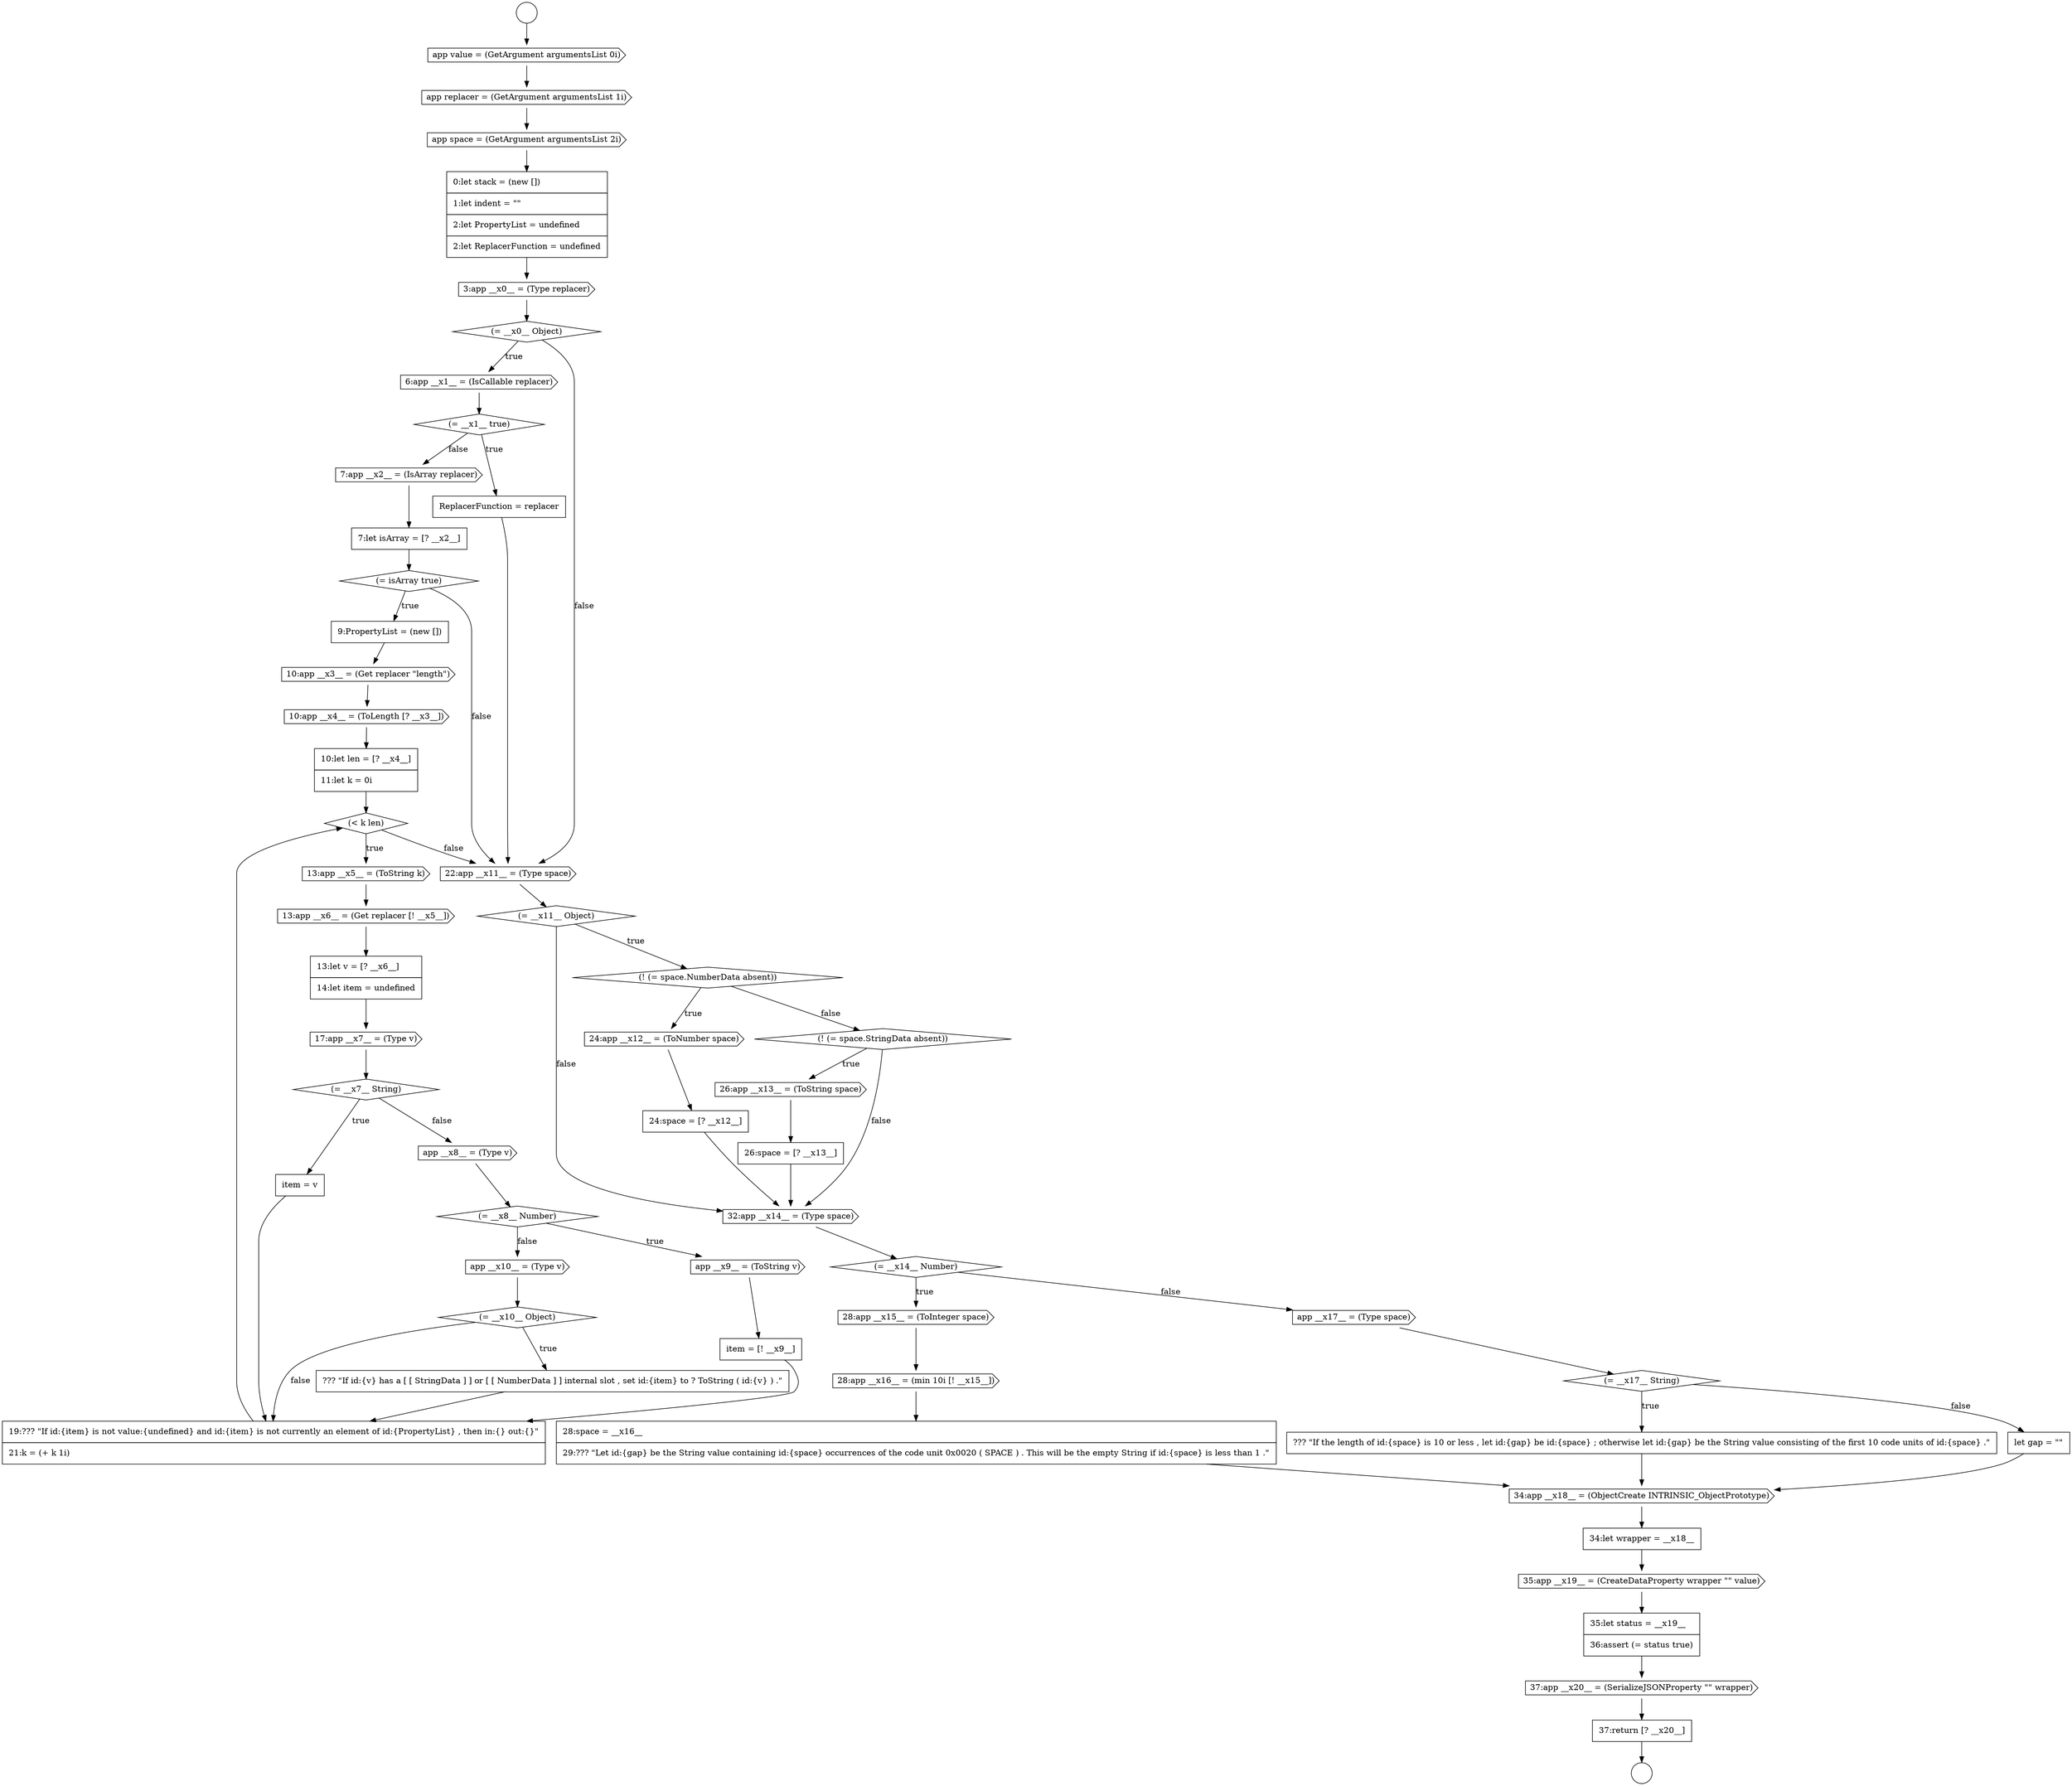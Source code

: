 digraph {
  node17307 [shape=cds, label=<<font color="black">7:app __x2__ = (IsArray replacer)</font>> color="black" fillcolor="white" style=filled]
  node17343 [shape=diamond, label=<<font color="black">(= __x17__ String)</font>> color="black" fillcolor="white" style=filled]
  node17330 [shape=diamond, label=<<font color="black">(= __x11__ Object)</font>> color="black" fillcolor="white" style=filled]
  node17339 [shape=cds, label=<<font color="black">28:app __x15__ = (ToInteger space)</font>> color="black" fillcolor="white" style=filled]
  node17342 [shape=cds, label=<<font color="black">app __x17__ = (Type space)</font>> color="black" fillcolor="white" style=filled]
  node17331 [shape=diamond, label=<<font color="black">(! (= space.NumberData absent))</font>> color="black" fillcolor="white" style=filled]
  node17318 [shape=cds, label=<<font color="black">17:app __x7__ = (Type v)</font>> color="black" fillcolor="white" style=filled]
  node17335 [shape=cds, label=<<font color="black">26:app __x13__ = (ToString space)</font>> color="black" fillcolor="white" style=filled]
  node17344 [shape=none, margin=0, label=<<font color="black">
    <table border="0" cellborder="1" cellspacing="0" cellpadding="10">
      <tr><td align="left">??? &quot;If the length of id:{space} is 10 or less , let id:{gap} be id:{space} ; otherwise let id:{gap} be the String value consisting of the first 10 code units of id:{space} .&quot;</td></tr>
    </table>
  </font>> color="black" fillcolor="white" style=filled]
  node17337 [shape=cds, label=<<font color="black">32:app __x14__ = (Type space)</font>> color="black" fillcolor="white" style=filled]
  node17333 [shape=none, margin=0, label=<<font color="black">
    <table border="0" cellborder="1" cellspacing="0" cellpadding="10">
      <tr><td align="left">24:space = [? __x12__]</td></tr>
    </table>
  </font>> color="black" fillcolor="white" style=filled]
  node17340 [shape=cds, label=<<font color="black">28:app __x16__ = (min 10i [! __x15__])</font>> color="black" fillcolor="white" style=filled]
  node17326 [shape=diamond, label=<<font color="black">(= __x10__ Object)</font>> color="black" fillcolor="white" style=filled]
  node17310 [shape=none, margin=0, label=<<font color="black">
    <table border="0" cellborder="1" cellspacing="0" cellpadding="10">
      <tr><td align="left">9:PropertyList = (new [])</td></tr>
    </table>
  </font>> color="black" fillcolor="white" style=filled]
  node17334 [shape=diamond, label=<<font color="black">(! (= space.StringData absent))</font>> color="black" fillcolor="white" style=filled]
  node17317 [shape=none, margin=0, label=<<font color="black">
    <table border="0" cellborder="1" cellspacing="0" cellpadding="10">
      <tr><td align="left">13:let v = [? __x6__]</td></tr>
      <tr><td align="left">14:let item = undefined</td></tr>
    </table>
  </font>> color="black" fillcolor="white" style=filled]
  node17302 [shape=cds, label=<<font color="black">3:app __x0__ = (Type replacer)</font>> color="black" fillcolor="white" style=filled]
  node17349 [shape=none, margin=0, label=<<font color="black">
    <table border="0" cellborder="1" cellspacing="0" cellpadding="10">
      <tr><td align="left">35:let status = __x19__</td></tr>
      <tr><td align="left">36:assert (= status true)</td></tr>
    </table>
  </font>> color="black" fillcolor="white" style=filled]
  node17322 [shape=diamond, label=<<font color="black">(= __x8__ Number)</font>> color="black" fillcolor="white" style=filled]
  node17298 [shape=cds, label=<<font color="black">app value = (GetArgument argumentsList 0i)</font>> color="black" fillcolor="white" style=filled]
  node17303 [shape=diamond, label=<<font color="black">(= __x0__ Object)</font>> color="black" fillcolor="white" style=filled]
  node17325 [shape=cds, label=<<font color="black">app __x10__ = (Type v)</font>> color="black" fillcolor="white" style=filled]
  node17296 [shape=circle label=" " color="black" fillcolor="white" style=filled]
  node17346 [shape=cds, label=<<font color="black">34:app __x18__ = (ObjectCreate INTRINSIC_ObjectPrototype)</font>> color="black" fillcolor="white" style=filled]
  node17314 [shape=diamond, label=<<font color="black">(&lt; k len)</font>> color="black" fillcolor="white" style=filled]
  node17306 [shape=none, margin=0, label=<<font color="black">
    <table border="0" cellborder="1" cellspacing="0" cellpadding="10">
      <tr><td align="left">ReplacerFunction = replacer</td></tr>
    </table>
  </font>> color="black" fillcolor="white" style=filled]
  node17328 [shape=none, margin=0, label=<<font color="black">
    <table border="0" cellborder="1" cellspacing="0" cellpadding="10">
      <tr><td align="left">19:??? &quot;If id:{item} is not value:{undefined} and id:{item} is not currently an element of id:{PropertyList} , then in:{} out:{}&quot;</td></tr>
      <tr><td align="left">21:k = (+ k 1i)</td></tr>
    </table>
  </font>> color="black" fillcolor="white" style=filled]
  node17345 [shape=none, margin=0, label=<<font color="black">
    <table border="0" cellborder="1" cellspacing="0" cellpadding="10">
      <tr><td align="left">let gap = &quot;&quot;</td></tr>
    </table>
  </font>> color="black" fillcolor="white" style=filled]
  node17350 [shape=cds, label=<<font color="black">37:app __x20__ = (SerializeJSONProperty &quot;&quot; wrapper)</font>> color="black" fillcolor="white" style=filled]
  node17338 [shape=diamond, label=<<font color="black">(= __x14__ Number)</font>> color="black" fillcolor="white" style=filled]
  node17299 [shape=cds, label=<<font color="black">app replacer = (GetArgument argumentsList 1i)</font>> color="black" fillcolor="white" style=filled]
  node17321 [shape=cds, label=<<font color="black">app __x8__ = (Type v)</font>> color="black" fillcolor="white" style=filled]
  node17336 [shape=none, margin=0, label=<<font color="black">
    <table border="0" cellborder="1" cellspacing="0" cellpadding="10">
      <tr><td align="left">26:space = [? __x13__]</td></tr>
    </table>
  </font>> color="black" fillcolor="white" style=filled]
  node17347 [shape=none, margin=0, label=<<font color="black">
    <table border="0" cellborder="1" cellspacing="0" cellpadding="10">
      <tr><td align="left">34:let wrapper = __x18__</td></tr>
    </table>
  </font>> color="black" fillcolor="white" style=filled]
  node17315 [shape=cds, label=<<font color="black">13:app __x5__ = (ToString k)</font>> color="black" fillcolor="white" style=filled]
  node17341 [shape=none, margin=0, label=<<font color="black">
    <table border="0" cellborder="1" cellspacing="0" cellpadding="10">
      <tr><td align="left">28:space = __x16__</td></tr>
      <tr><td align="left">29:??? &quot;Let id:{gap} be the String value containing id:{space} occurrences of the code unit 0x0020 ( SPACE ) . This will be the empty String if id:{space} is less than 1 .&quot;</td></tr>
    </table>
  </font>> color="black" fillcolor="white" style=filled]
  node17305 [shape=diamond, label=<<font color="black">(= __x1__ true)</font>> color="black" fillcolor="white" style=filled]
  node17332 [shape=cds, label=<<font color="black">24:app __x12__ = (ToNumber space)</font>> color="black" fillcolor="white" style=filled]
  node17312 [shape=cds, label=<<font color="black">10:app __x4__ = (ToLength [? __x3__])</font>> color="black" fillcolor="white" style=filled]
  node17313 [shape=none, margin=0, label=<<font color="black">
    <table border="0" cellborder="1" cellspacing="0" cellpadding="10">
      <tr><td align="left">10:let len = [? __x4__]</td></tr>
      <tr><td align="left">11:let k = 0i</td></tr>
    </table>
  </font>> color="black" fillcolor="white" style=filled]
  node17300 [shape=cds, label=<<font color="black">app space = (GetArgument argumentsList 2i)</font>> color="black" fillcolor="white" style=filled]
  node17309 [shape=diamond, label=<<font color="black">(= isArray true)</font>> color="black" fillcolor="white" style=filled]
  node17351 [shape=none, margin=0, label=<<font color="black">
    <table border="0" cellborder="1" cellspacing="0" cellpadding="10">
      <tr><td align="left">37:return [? __x20__]</td></tr>
    </table>
  </font>> color="black" fillcolor="white" style=filled]
  node17324 [shape=none, margin=0, label=<<font color="black">
    <table border="0" cellborder="1" cellspacing="0" cellpadding="10">
      <tr><td align="left">item = [! __x9__]</td></tr>
    </table>
  </font>> color="black" fillcolor="white" style=filled]
  node17319 [shape=diamond, label=<<font color="black">(= __x7__ String)</font>> color="black" fillcolor="white" style=filled]
  node17304 [shape=cds, label=<<font color="black">6:app __x1__ = (IsCallable replacer)</font>> color="black" fillcolor="white" style=filled]
  node17320 [shape=none, margin=0, label=<<font color="black">
    <table border="0" cellborder="1" cellspacing="0" cellpadding="10">
      <tr><td align="left">item = v</td></tr>
    </table>
  </font>> color="black" fillcolor="white" style=filled]
  node17308 [shape=none, margin=0, label=<<font color="black">
    <table border="0" cellborder="1" cellspacing="0" cellpadding="10">
      <tr><td align="left">7:let isArray = [? __x2__]</td></tr>
    </table>
  </font>> color="black" fillcolor="white" style=filled]
  node17316 [shape=cds, label=<<font color="black">13:app __x6__ = (Get replacer [! __x5__])</font>> color="black" fillcolor="white" style=filled]
  node17301 [shape=none, margin=0, label=<<font color="black">
    <table border="0" cellborder="1" cellspacing="0" cellpadding="10">
      <tr><td align="left">0:let stack = (new [])</td></tr>
      <tr><td align="left">1:let indent = &quot;&quot;</td></tr>
      <tr><td align="left">2:let PropertyList = undefined</td></tr>
      <tr><td align="left">2:let ReplacerFunction = undefined</td></tr>
    </table>
  </font>> color="black" fillcolor="white" style=filled]
  node17327 [shape=none, margin=0, label=<<font color="black">
    <table border="0" cellborder="1" cellspacing="0" cellpadding="10">
      <tr><td align="left">??? &quot;If id:{v} has a [ [ StringData ] ] or [ [ NumberData ] ] internal slot , set id:{item} to ? ToString ( id:{v} ) .&quot;</td></tr>
    </table>
  </font>> color="black" fillcolor="white" style=filled]
  node17311 [shape=cds, label=<<font color="black">10:app __x3__ = (Get replacer &quot;length&quot;)</font>> color="black" fillcolor="white" style=filled]
  node17329 [shape=cds, label=<<font color="black">22:app __x11__ = (Type space)</font>> color="black" fillcolor="white" style=filled]
  node17348 [shape=cds, label=<<font color="black">35:app __x19__ = (CreateDataProperty wrapper &quot;&quot; value)</font>> color="black" fillcolor="white" style=filled]
  node17297 [shape=circle label=" " color="black" fillcolor="white" style=filled]
  node17323 [shape=cds, label=<<font color="black">app __x9__ = (ToString v)</font>> color="black" fillcolor="white" style=filled]
  node17299 -> node17300 [ color="black"]
  node17317 -> node17318 [ color="black"]
  node17302 -> node17303 [ color="black"]
  node17350 -> node17351 [ color="black"]
  node17312 -> node17313 [ color="black"]
  node17341 -> node17346 [ color="black"]
  node17344 -> node17346 [ color="black"]
  node17323 -> node17324 [ color="black"]
  node17296 -> node17298 [ color="black"]
  node17324 -> node17328 [ color="black"]
  node17327 -> node17328 [ color="black"]
  node17346 -> node17347 [ color="black"]
  node17345 -> node17346 [ color="black"]
  node17310 -> node17311 [ color="black"]
  node17319 -> node17320 [label=<<font color="black">true</font>> color="black"]
  node17319 -> node17321 [label=<<font color="black">false</font>> color="black"]
  node17305 -> node17306 [label=<<font color="black">true</font>> color="black"]
  node17305 -> node17307 [label=<<font color="black">false</font>> color="black"]
  node17313 -> node17314 [ color="black"]
  node17325 -> node17326 [ color="black"]
  node17348 -> node17349 [ color="black"]
  node17335 -> node17336 [ color="black"]
  node17304 -> node17305 [ color="black"]
  node17347 -> node17348 [ color="black"]
  node17330 -> node17331 [label=<<font color="black">true</font>> color="black"]
  node17330 -> node17337 [label=<<font color="black">false</font>> color="black"]
  node17300 -> node17301 [ color="black"]
  node17334 -> node17335 [label=<<font color="black">true</font>> color="black"]
  node17334 -> node17337 [label=<<font color="black">false</font>> color="black"]
  node17333 -> node17337 [ color="black"]
  node17314 -> node17315 [label=<<font color="black">true</font>> color="black"]
  node17314 -> node17329 [label=<<font color="black">false</font>> color="black"]
  node17306 -> node17329 [ color="black"]
  node17332 -> node17333 [ color="black"]
  node17351 -> node17297 [ color="black"]
  node17349 -> node17350 [ color="black"]
  node17329 -> node17330 [ color="black"]
  node17326 -> node17327 [label=<<font color="black">true</font>> color="black"]
  node17326 -> node17328 [label=<<font color="black">false</font>> color="black"]
  node17328 -> node17314 [ color="black"]
  node17342 -> node17343 [ color="black"]
  node17338 -> node17339 [label=<<font color="black">true</font>> color="black"]
  node17338 -> node17342 [label=<<font color="black">false</font>> color="black"]
  node17339 -> node17340 [ color="black"]
  node17321 -> node17322 [ color="black"]
  node17298 -> node17299 [ color="black"]
  node17301 -> node17302 [ color="black"]
  node17320 -> node17328 [ color="black"]
  node17307 -> node17308 [ color="black"]
  node17318 -> node17319 [ color="black"]
  node17311 -> node17312 [ color="black"]
  node17315 -> node17316 [ color="black"]
  node17340 -> node17341 [ color="black"]
  node17336 -> node17337 [ color="black"]
  node17316 -> node17317 [ color="black"]
  node17308 -> node17309 [ color="black"]
  node17309 -> node17310 [label=<<font color="black">true</font>> color="black"]
  node17309 -> node17329 [label=<<font color="black">false</font>> color="black"]
  node17337 -> node17338 [ color="black"]
  node17322 -> node17323 [label=<<font color="black">true</font>> color="black"]
  node17322 -> node17325 [label=<<font color="black">false</font>> color="black"]
  node17303 -> node17304 [label=<<font color="black">true</font>> color="black"]
  node17303 -> node17329 [label=<<font color="black">false</font>> color="black"]
  node17331 -> node17332 [label=<<font color="black">true</font>> color="black"]
  node17331 -> node17334 [label=<<font color="black">false</font>> color="black"]
  node17343 -> node17344 [label=<<font color="black">true</font>> color="black"]
  node17343 -> node17345 [label=<<font color="black">false</font>> color="black"]
}
